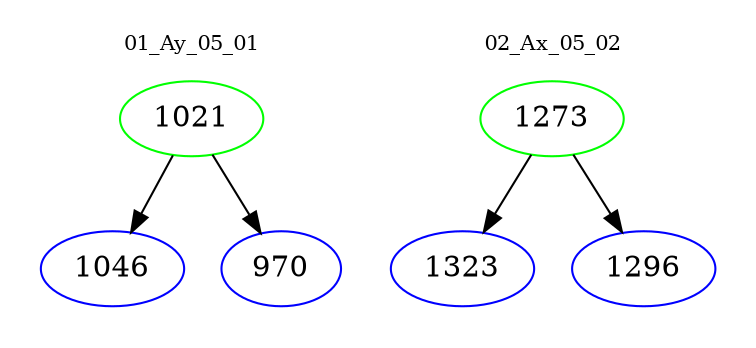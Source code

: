 digraph{
subgraph cluster_0 {
color = white
label = "01_Ay_05_01";
fontsize=10;
T0_1021 [label="1021", color="green"]
T0_1021 -> T0_1046 [color="black"]
T0_1046 [label="1046", color="blue"]
T0_1021 -> T0_970 [color="black"]
T0_970 [label="970", color="blue"]
}
subgraph cluster_1 {
color = white
label = "02_Ax_05_02";
fontsize=10;
T1_1273 [label="1273", color="green"]
T1_1273 -> T1_1323 [color="black"]
T1_1323 [label="1323", color="blue"]
T1_1273 -> T1_1296 [color="black"]
T1_1296 [label="1296", color="blue"]
}
}
